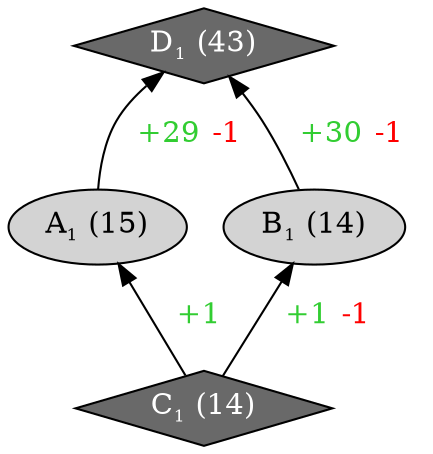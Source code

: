 digraph "C3.I2_C7__func28__unkn_unkn__C3"{
rankdir="BT"
1 [label=<A<sub><font point-size="10">1</font></sub> (15)>, style="filled", fillcolor="lightgray"]
2 [label=<B<sub><font point-size="10">1</font></sub> (14)>, style="filled", fillcolor="lightgray"]
3 [label=<C<sub><font point-size="10">1</font></sub> (14)>, style="filled", shape="diamond", fillcolor="dimgray", fontcolor="white"]
4 [label=<D<sub><font point-size="10">1</font></sub> (43)>, style="filled", shape="diamond", fillcolor="dimgray", fontcolor="white"]
1 -> 4 [label=<  <font color="limegreen">+29</font> <font color="red">-1</font>  >]
2 -> 4 [label=<  <font color="limegreen">+30</font> <font color="red">-1</font>  >]
3 -> 1 [label=<  <font color="limegreen">+1</font>  >]
3 -> 2 [label=<  <font color="limegreen">+1</font> <font color="red">-1</font>  >]
}
